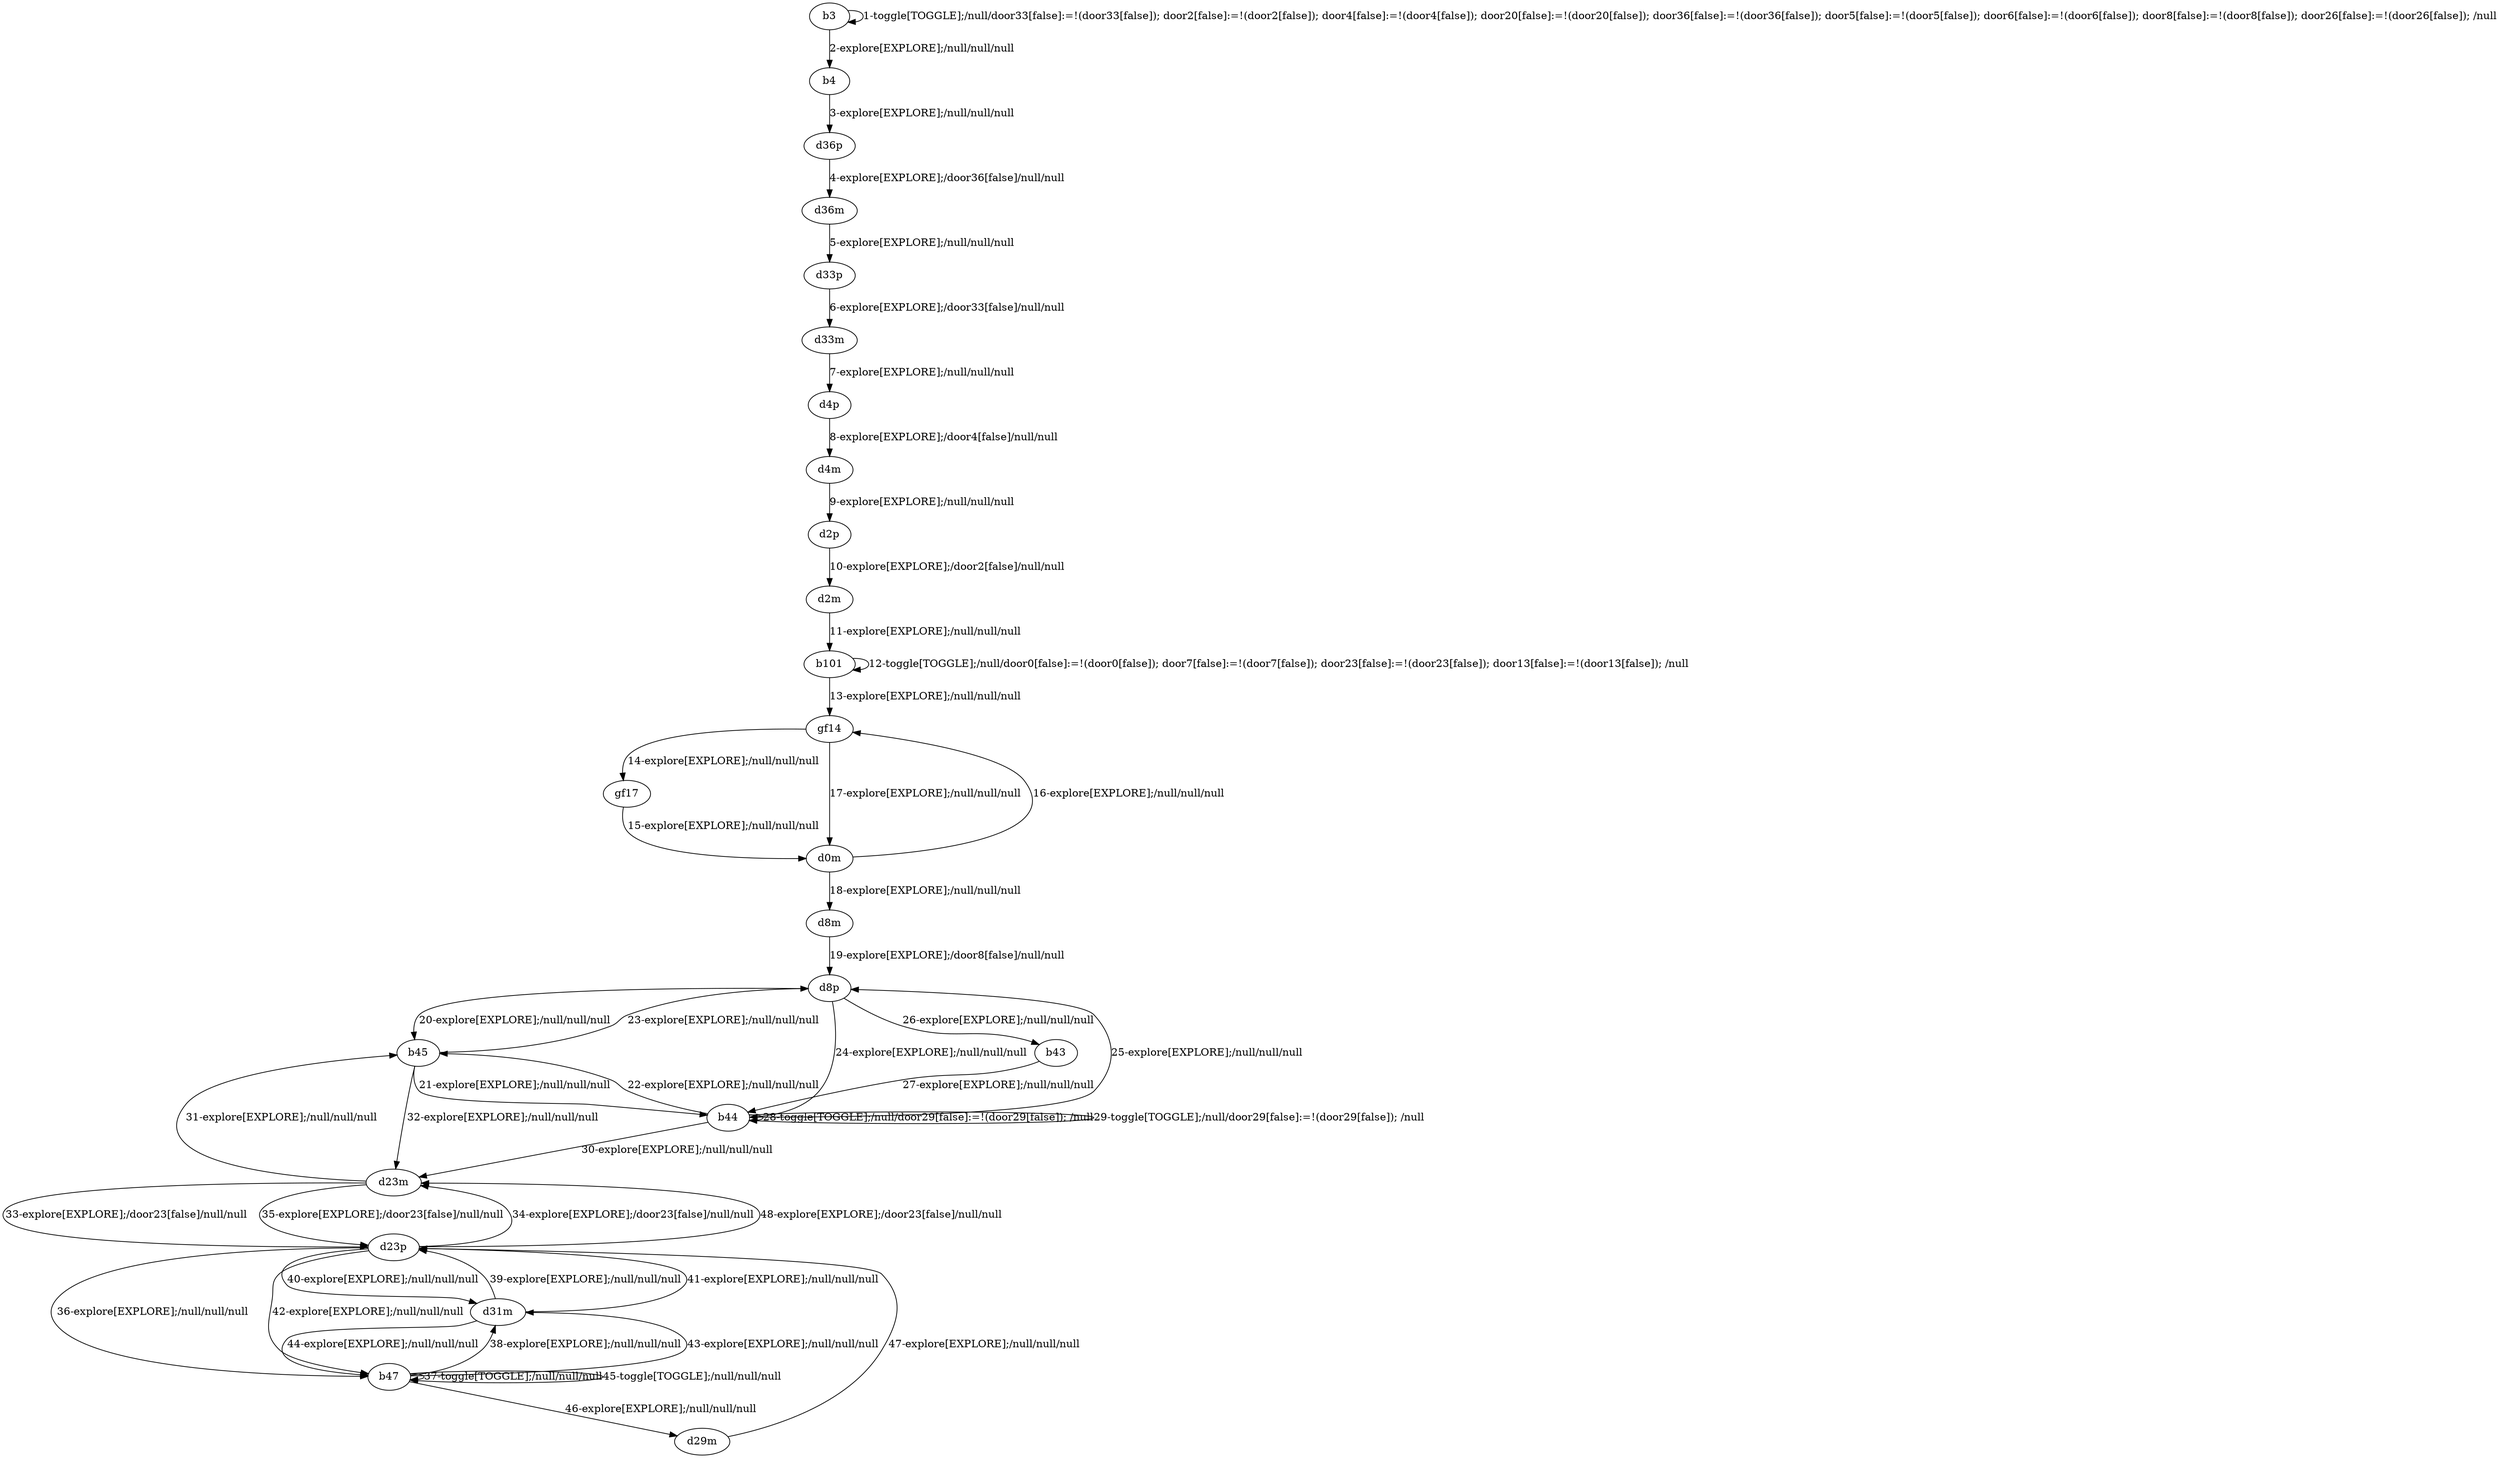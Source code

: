 # Total number of goals covered by this test: 1
# d29m --> d23p

digraph g {
"b3" -> "b3" [label = "1-toggle[TOGGLE];/null/door33[false]:=!(door33[false]); door2[false]:=!(door2[false]); door4[false]:=!(door4[false]); door20[false]:=!(door20[false]); door36[false]:=!(door36[false]); door5[false]:=!(door5[false]); door6[false]:=!(door6[false]); door8[false]:=!(door8[false]); door26[false]:=!(door26[false]); /null"];
"b3" -> "b4" [label = "2-explore[EXPLORE];/null/null/null"];
"b4" -> "d36p" [label = "3-explore[EXPLORE];/null/null/null"];
"d36p" -> "d36m" [label = "4-explore[EXPLORE];/door36[false]/null/null"];
"d36m" -> "d33p" [label = "5-explore[EXPLORE];/null/null/null"];
"d33p" -> "d33m" [label = "6-explore[EXPLORE];/door33[false]/null/null"];
"d33m" -> "d4p" [label = "7-explore[EXPLORE];/null/null/null"];
"d4p" -> "d4m" [label = "8-explore[EXPLORE];/door4[false]/null/null"];
"d4m" -> "d2p" [label = "9-explore[EXPLORE];/null/null/null"];
"d2p" -> "d2m" [label = "10-explore[EXPLORE];/door2[false]/null/null"];
"d2m" -> "b101" [label = "11-explore[EXPLORE];/null/null/null"];
"b101" -> "b101" [label = "12-toggle[TOGGLE];/null/door0[false]:=!(door0[false]); door7[false]:=!(door7[false]); door23[false]:=!(door23[false]); door13[false]:=!(door13[false]); /null"];
"b101" -> "gf14" [label = "13-explore[EXPLORE];/null/null/null"];
"gf14" -> "gf17" [label = "14-explore[EXPLORE];/null/null/null"];
"gf17" -> "d0m" [label = "15-explore[EXPLORE];/null/null/null"];
"d0m" -> "gf14" [label = "16-explore[EXPLORE];/null/null/null"];
"gf14" -> "d0m" [label = "17-explore[EXPLORE];/null/null/null"];
"d0m" -> "d8m" [label = "18-explore[EXPLORE];/null/null/null"];
"d8m" -> "d8p" [label = "19-explore[EXPLORE];/door8[false]/null/null"];
"d8p" -> "b45" [label = "20-explore[EXPLORE];/null/null/null"];
"b45" -> "b44" [label = "21-explore[EXPLORE];/null/null/null"];
"b44" -> "b45" [label = "22-explore[EXPLORE];/null/null/null"];
"b45" -> "d8p" [label = "23-explore[EXPLORE];/null/null/null"];
"d8p" -> "b44" [label = "24-explore[EXPLORE];/null/null/null"];
"b44" -> "d8p" [label = "25-explore[EXPLORE];/null/null/null"];
"d8p" -> "b43" [label = "26-explore[EXPLORE];/null/null/null"];
"b43" -> "b44" [label = "27-explore[EXPLORE];/null/null/null"];
"b44" -> "b44" [label = "28-toggle[TOGGLE];/null/door29[false]:=!(door29[false]); /null"];
"b44" -> "b44" [label = "29-toggle[TOGGLE];/null/door29[false]:=!(door29[false]); /null"];
"b44" -> "d23m" [label = "30-explore[EXPLORE];/null/null/null"];
"d23m" -> "b45" [label = "31-explore[EXPLORE];/null/null/null"];
"b45" -> "d23m" [label = "32-explore[EXPLORE];/null/null/null"];
"d23m" -> "d23p" [label = "33-explore[EXPLORE];/door23[false]/null/null"];
"d23p" -> "d23m" [label = "34-explore[EXPLORE];/door23[false]/null/null"];
"d23m" -> "d23p" [label = "35-explore[EXPLORE];/door23[false]/null/null"];
"d23p" -> "b47" [label = "36-explore[EXPLORE];/null/null/null"];
"b47" -> "b47" [label = "37-toggle[TOGGLE];/null/null/null"];
"b47" -> "d31m" [label = "38-explore[EXPLORE];/null/null/null"];
"d31m" -> "d23p" [label = "39-explore[EXPLORE];/null/null/null"];
"d23p" -> "d31m" [label = "40-explore[EXPLORE];/null/null/null"];
"d31m" -> "d23p" [label = "41-explore[EXPLORE];/null/null/null"];
"d23p" -> "b47" [label = "42-explore[EXPLORE];/null/null/null"];
"b47" -> "d31m" [label = "43-explore[EXPLORE];/null/null/null"];
"d31m" -> "b47" [label = "44-explore[EXPLORE];/null/null/null"];
"b47" -> "b47" [label = "45-toggle[TOGGLE];/null/null/null"];
"b47" -> "d29m" [label = "46-explore[EXPLORE];/null/null/null"];
"d29m" -> "d23p" [label = "47-explore[EXPLORE];/null/null/null"];
"d23p" -> "d23m" [label = "48-explore[EXPLORE];/door23[false]/null/null"];
}